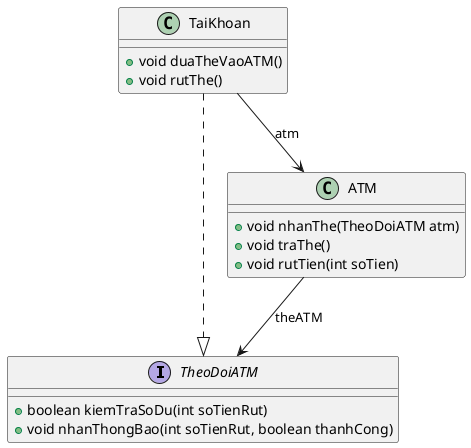 @startuml
'https://plantuml.com/class-diagram

interface TheoDoiATM {
    + boolean kiemTraSoDu(int soTienRut)
    + void nhanThongBao(int soTienRut, boolean thanhCong)
}

class TaiKhoan {
    + void duaTheVaoATM()
    + void rutThe()
}

class ATM {
    + void nhanThe(TheoDoiATM atm)
    + void traThe()
    + void rutTien(int soTien)
}

TaiKhoan ..|> TheoDoiATM
ATM --> TheoDoiATM : theATM
TaiKhoan --> ATM : atm

@enduml
